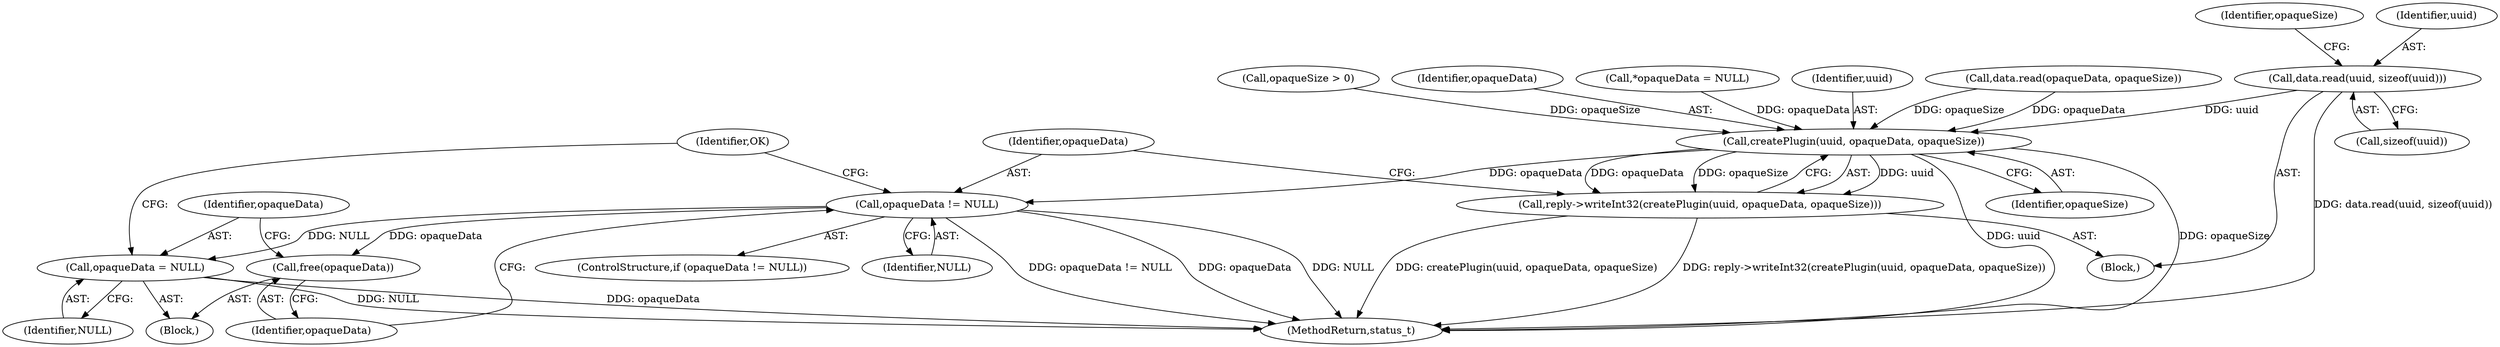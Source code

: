 digraph "0_Android_22f824feac43d5758f9a70b77f2aca840ba62c3b@API" {
"1000142" [label="(Call,data.read(uuid, sizeof(uuid)))"];
"1000167" [label="(Call,createPlugin(uuid, opaqueData, opaqueSize))"];
"1000166" [label="(Call,reply->writeInt32(createPlugin(uuid, opaqueData, opaqueSize)))"];
"1000172" [label="(Call,opaqueData != NULL)"];
"1000176" [label="(Call,free(opaqueData))"];
"1000178" [label="(Call,opaqueData = NULL)"];
"1000483" [label="(MethodReturn,status_t)"];
"1000177" [label="(Identifier,opaqueData)"];
"1000148" [label="(Identifier,opaqueSize)"];
"1000172" [label="(Call,opaqueData != NULL)"];
"1000155" [label="(Call,opaqueSize > 0)"];
"1000167" [label="(Call,createPlugin(uuid, opaqueData, opaqueSize))"];
"1000170" [label="(Identifier,opaqueSize)"];
"1000136" [label="(Block,)"];
"1000142" [label="(Call,data.read(uuid, sizeof(uuid)))"];
"1000179" [label="(Identifier,opaqueData)"];
"1000171" [label="(ControlStructure,if (opaqueData != NULL))"];
"1000169" [label="(Identifier,opaqueData)"];
"1000174" [label="(Identifier,NULL)"];
"1000144" [label="(Call,sizeof(uuid))"];
"1000151" [label="(Call,*opaqueData = NULL)"];
"1000168" [label="(Identifier,uuid)"];
"1000176" [label="(Call,free(opaqueData))"];
"1000163" [label="(Call,data.read(opaqueData, opaqueSize))"];
"1000175" [label="(Block,)"];
"1000173" [label="(Identifier,opaqueData)"];
"1000166" [label="(Call,reply->writeInt32(createPlugin(uuid, opaqueData, opaqueSize)))"];
"1000182" [label="(Identifier,OK)"];
"1000178" [label="(Call,opaqueData = NULL)"];
"1000180" [label="(Identifier,NULL)"];
"1000143" [label="(Identifier,uuid)"];
"1000142" -> "1000136"  [label="AST: "];
"1000142" -> "1000144"  [label="CFG: "];
"1000143" -> "1000142"  [label="AST: "];
"1000144" -> "1000142"  [label="AST: "];
"1000148" -> "1000142"  [label="CFG: "];
"1000142" -> "1000483"  [label="DDG: data.read(uuid, sizeof(uuid))"];
"1000142" -> "1000167"  [label="DDG: uuid"];
"1000167" -> "1000166"  [label="AST: "];
"1000167" -> "1000170"  [label="CFG: "];
"1000168" -> "1000167"  [label="AST: "];
"1000169" -> "1000167"  [label="AST: "];
"1000170" -> "1000167"  [label="AST: "];
"1000166" -> "1000167"  [label="CFG: "];
"1000167" -> "1000483"  [label="DDG: uuid"];
"1000167" -> "1000483"  [label="DDG: opaqueSize"];
"1000167" -> "1000166"  [label="DDG: uuid"];
"1000167" -> "1000166"  [label="DDG: opaqueData"];
"1000167" -> "1000166"  [label="DDG: opaqueSize"];
"1000163" -> "1000167"  [label="DDG: opaqueData"];
"1000163" -> "1000167"  [label="DDG: opaqueSize"];
"1000151" -> "1000167"  [label="DDG: opaqueData"];
"1000155" -> "1000167"  [label="DDG: opaqueSize"];
"1000167" -> "1000172"  [label="DDG: opaqueData"];
"1000166" -> "1000136"  [label="AST: "];
"1000173" -> "1000166"  [label="CFG: "];
"1000166" -> "1000483"  [label="DDG: reply->writeInt32(createPlugin(uuid, opaqueData, opaqueSize))"];
"1000166" -> "1000483"  [label="DDG: createPlugin(uuid, opaqueData, opaqueSize)"];
"1000172" -> "1000171"  [label="AST: "];
"1000172" -> "1000174"  [label="CFG: "];
"1000173" -> "1000172"  [label="AST: "];
"1000174" -> "1000172"  [label="AST: "];
"1000177" -> "1000172"  [label="CFG: "];
"1000182" -> "1000172"  [label="CFG: "];
"1000172" -> "1000483"  [label="DDG: opaqueData != NULL"];
"1000172" -> "1000483"  [label="DDG: opaqueData"];
"1000172" -> "1000483"  [label="DDG: NULL"];
"1000172" -> "1000176"  [label="DDG: opaqueData"];
"1000172" -> "1000178"  [label="DDG: NULL"];
"1000176" -> "1000175"  [label="AST: "];
"1000176" -> "1000177"  [label="CFG: "];
"1000177" -> "1000176"  [label="AST: "];
"1000179" -> "1000176"  [label="CFG: "];
"1000178" -> "1000175"  [label="AST: "];
"1000178" -> "1000180"  [label="CFG: "];
"1000179" -> "1000178"  [label="AST: "];
"1000180" -> "1000178"  [label="AST: "];
"1000182" -> "1000178"  [label="CFG: "];
"1000178" -> "1000483"  [label="DDG: opaqueData"];
"1000178" -> "1000483"  [label="DDG: NULL"];
}
